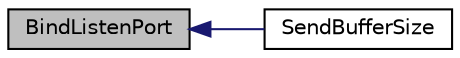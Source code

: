 digraph "BindListenPort"
{
  edge [fontname="Helvetica",fontsize="10",labelfontname="Helvetica",labelfontsize="10"];
  node [fontname="Helvetica",fontsize="10",shape=record];
  rankdir="LR";
  Node59 [label="BindListenPort",height=0.2,width=0.4,color="black", fillcolor="grey75", style="filled", fontcolor="black"];
  Node59 -> Node60 [dir="back",color="midnightblue",fontsize="10",style="solid",fontname="Helvetica"];
  Node60 [label="SendBufferSize",height=0.2,width=0.4,color="black", fillcolor="white", style="filled",URL="$net_8h.html#a13f289d6233bd32b78a38793f76bdccb"];
}
